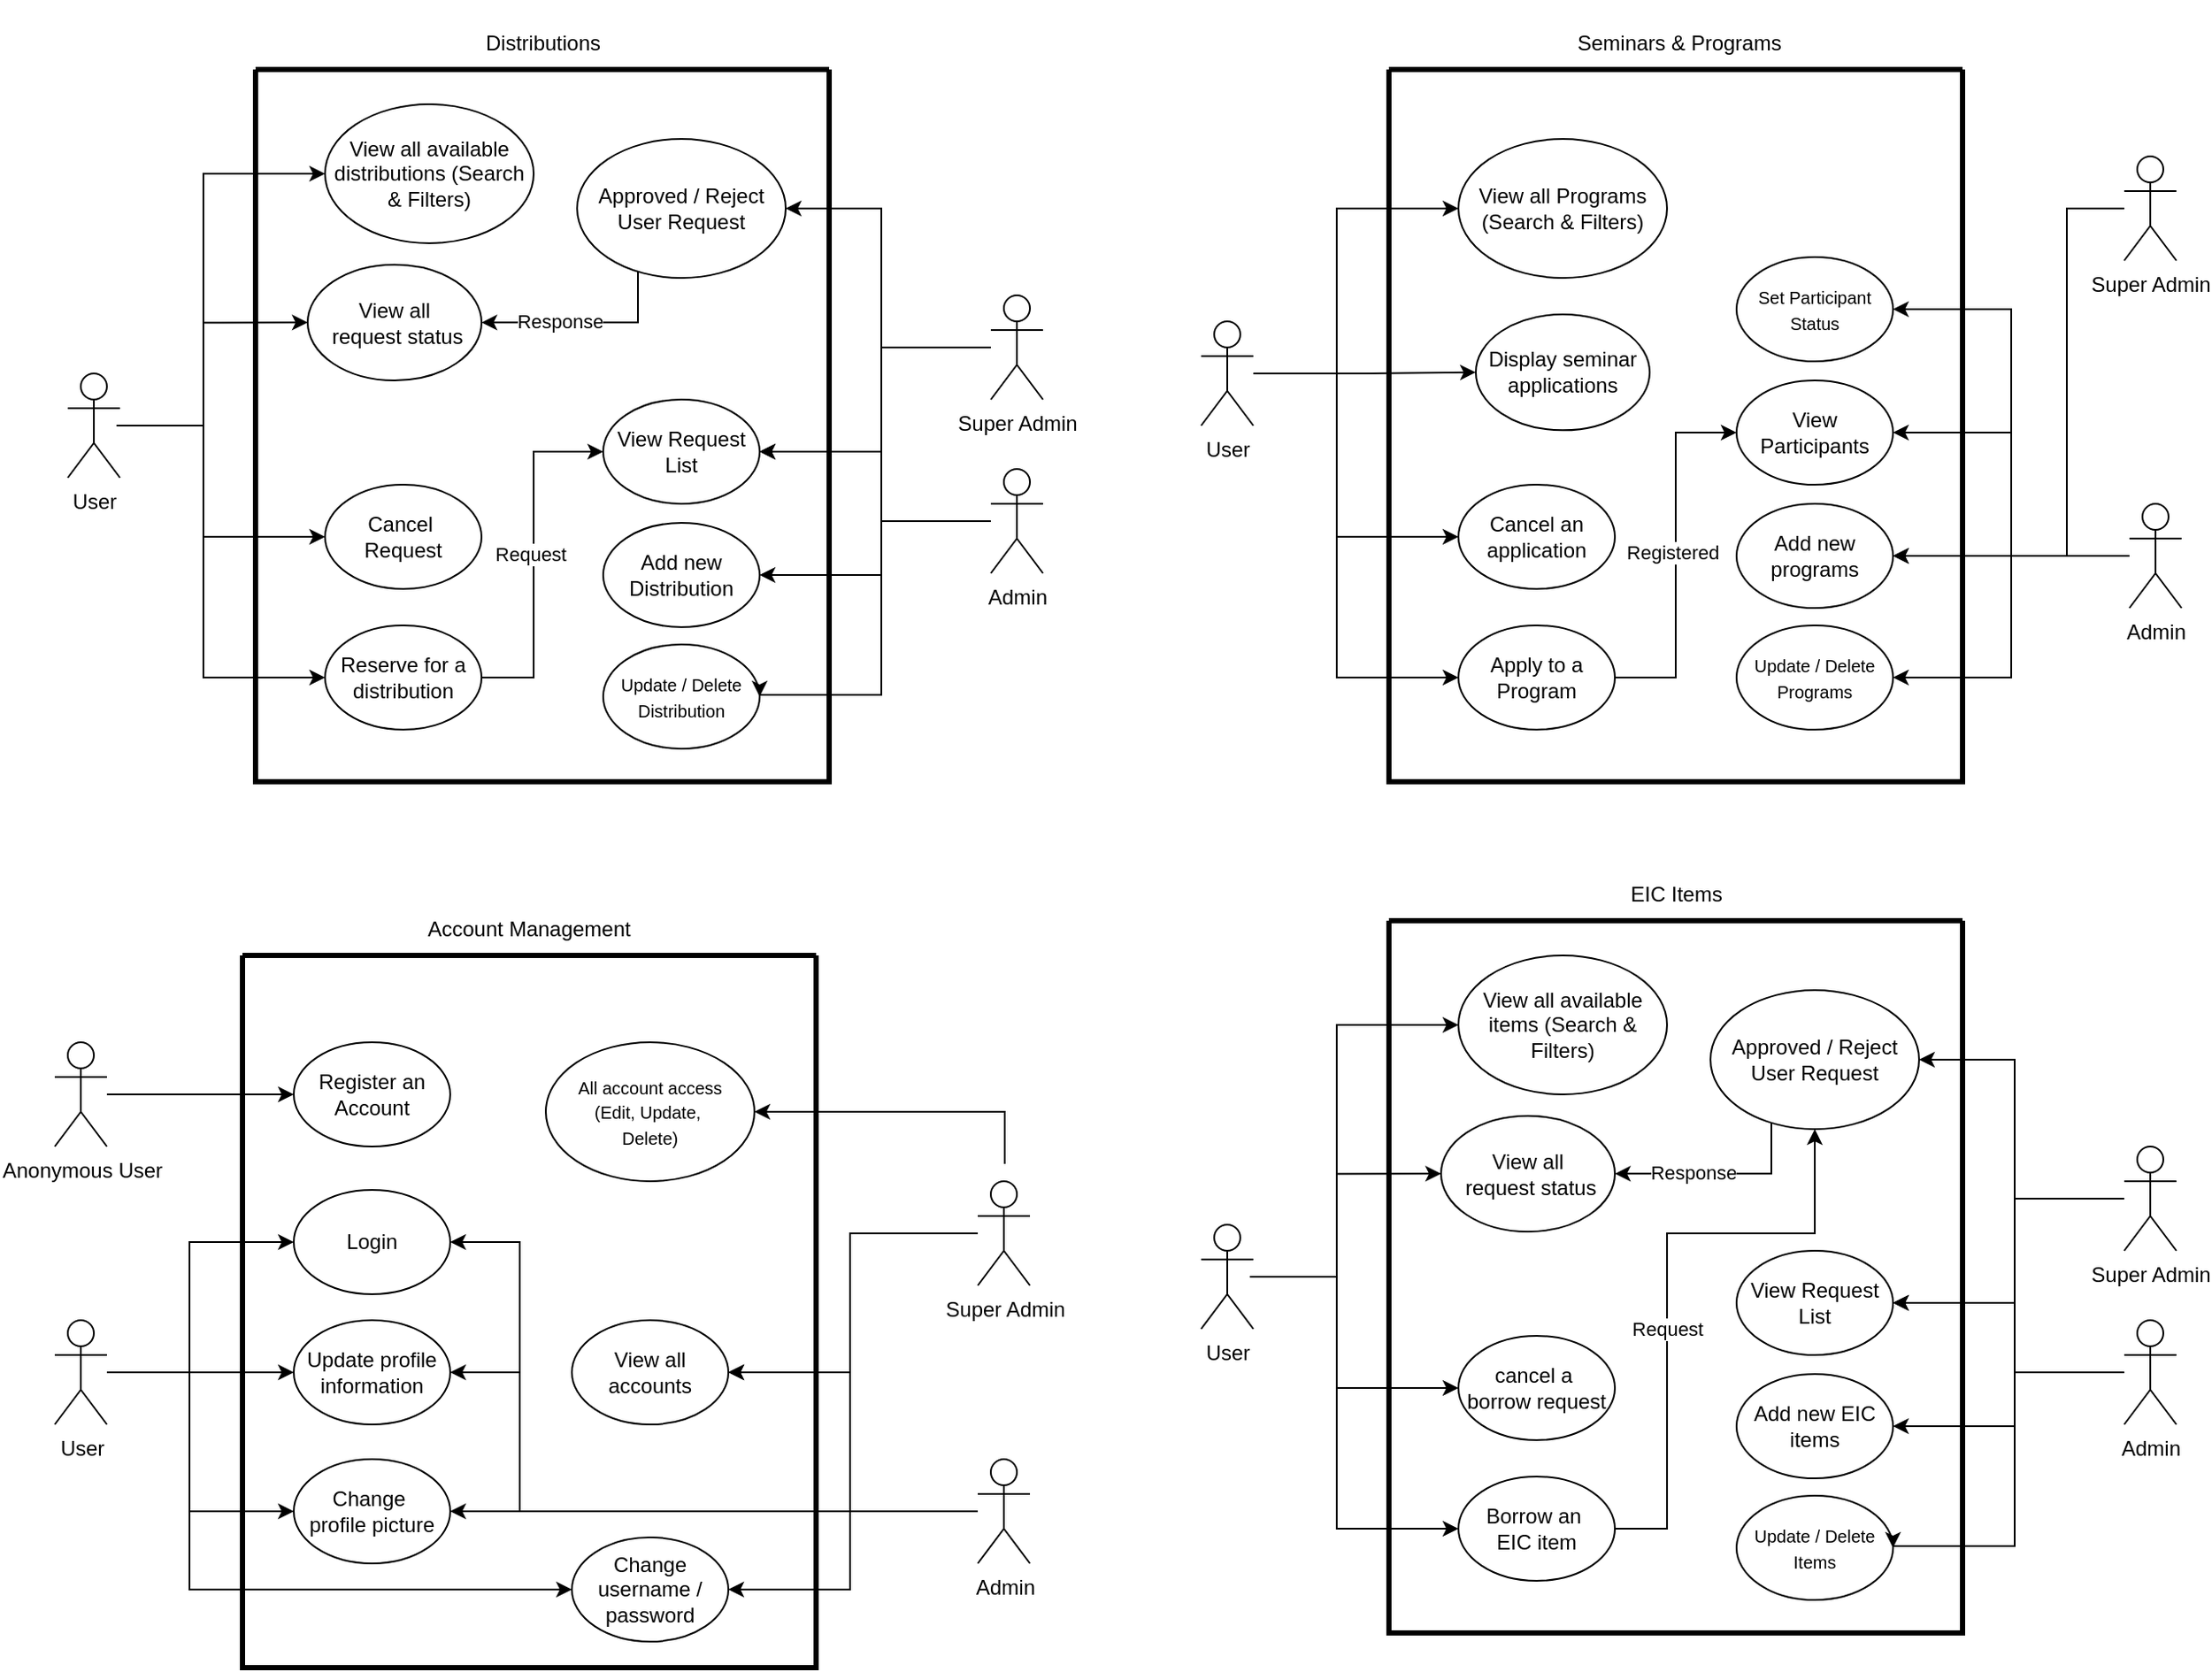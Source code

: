 <mxfile version="27.0.9">
  <diagram name="Page-1" id="b8ooAkGHl98oMmIeoYcj">
    <mxGraphModel dx="3204" dy="1415" grid="1" gridSize="10" guides="1" tooltips="1" connect="1" arrows="1" fold="1" page="1" pageScale="1" pageWidth="827" pageHeight="1169" math="0" shadow="0">
      <root>
        <mxCell id="0" />
        <mxCell id="1" parent="0" />
        <mxCell id="1MSXuhSF4Db2deOBjqfH-4" value="" style="swimlane;startSize=0;strokeWidth=3;" vertex="1" parent="1">
          <mxGeometry x="280" y="410" width="330" height="410" as="geometry">
            <mxRectangle x="280" y="435" width="50" height="40" as="alternateBounds" />
          </mxGeometry>
        </mxCell>
        <mxCell id="1MSXuhSF4Db2deOBjqfH-10" value="Add new programs" style="ellipse;whiteSpace=wrap;html=1;" vertex="1" parent="1MSXuhSF4Db2deOBjqfH-4">
          <mxGeometry x="200" y="250" width="90" height="60" as="geometry" />
        </mxCell>
        <mxCell id="1MSXuhSF4Db2deOBjqfH-15" value="&lt;font style=&quot;font-size: 10px;&quot;&gt;Update / Delete Programs&lt;/font&gt;" style="ellipse;whiteSpace=wrap;html=1;" vertex="1" parent="1MSXuhSF4Db2deOBjqfH-4">
          <mxGeometry x="200" y="320" width="90" height="60" as="geometry" />
        </mxCell>
        <mxCell id="1MSXuhSF4Db2deOBjqfH-23" style="edgeStyle=orthogonalEdgeStyle;rounded=0;orthogonalLoop=1;jettySize=auto;html=1;entryX=0;entryY=0.5;entryDx=0;entryDy=0;" edge="1" parent="1MSXuhSF4Db2deOBjqfH-4" source="1MSXuhSF4Db2deOBjqfH-19" target="1MSXuhSF4Db2deOBjqfH-21">
          <mxGeometry relative="1" as="geometry" />
        </mxCell>
        <mxCell id="1MSXuhSF4Db2deOBjqfH-24" value="Registered" style="edgeLabel;html=1;align=center;verticalAlign=middle;resizable=0;points=[];" vertex="1" connectable="0" parent="1MSXuhSF4Db2deOBjqfH-23">
          <mxGeometry x="0.016" y="2" relative="1" as="geometry">
            <mxPoint as="offset" />
          </mxGeometry>
        </mxCell>
        <mxCell id="1MSXuhSF4Db2deOBjqfH-19" value="Apply to a Program" style="ellipse;whiteSpace=wrap;html=1;" vertex="1" parent="1MSXuhSF4Db2deOBjqfH-4">
          <mxGeometry x="40" y="320" width="90" height="60" as="geometry" />
        </mxCell>
        <mxCell id="1MSXuhSF4Db2deOBjqfH-21" value="View Participants" style="ellipse;whiteSpace=wrap;html=1;" vertex="1" parent="1MSXuhSF4Db2deOBjqfH-4">
          <mxGeometry x="200" y="179" width="90" height="60" as="geometry" />
        </mxCell>
        <mxCell id="1MSXuhSF4Db2deOBjqfH-25" value="&lt;font style=&quot;font-size: 10px;&quot;&gt;Set Participant Status&lt;/font&gt;" style="ellipse;whiteSpace=wrap;html=1;" vertex="1" parent="1MSXuhSF4Db2deOBjqfH-4">
          <mxGeometry x="200" y="108" width="90" height="60" as="geometry" />
        </mxCell>
        <mxCell id="1MSXuhSF4Db2deOBjqfH-27" value="View all Programs (Search &amp;amp; Filters)" style="ellipse;whiteSpace=wrap;html=1;" vertex="1" parent="1MSXuhSF4Db2deOBjqfH-4">
          <mxGeometry x="40" y="40" width="120" height="80" as="geometry" />
        </mxCell>
        <mxCell id="1MSXuhSF4Db2deOBjqfH-29" value="Display seminar applications" style="ellipse;whiteSpace=wrap;html=1;" vertex="1" parent="1MSXuhSF4Db2deOBjqfH-4">
          <mxGeometry x="50" y="141" width="100" height="66.67" as="geometry" />
        </mxCell>
        <mxCell id="1MSXuhSF4Db2deOBjqfH-31" value="Cancel an application" style="ellipse;whiteSpace=wrap;html=1;" vertex="1" parent="1MSXuhSF4Db2deOBjqfH-4">
          <mxGeometry x="40" y="239" width="90" height="60" as="geometry" />
        </mxCell>
        <mxCell id="1MSXuhSF4Db2deOBjqfH-20" style="edgeStyle=orthogonalEdgeStyle;rounded=0;orthogonalLoop=1;jettySize=auto;html=1;entryX=0;entryY=0.5;entryDx=0;entryDy=0;" edge="1" parent="1" source="1MSXuhSF4Db2deOBjqfH-6" target="1MSXuhSF4Db2deOBjqfH-19">
          <mxGeometry relative="1" as="geometry">
            <Array as="points">
              <mxPoint x="250" y="585" />
              <mxPoint x="250" y="760" />
            </Array>
          </mxGeometry>
        </mxCell>
        <mxCell id="1MSXuhSF4Db2deOBjqfH-28" style="edgeStyle=orthogonalEdgeStyle;rounded=0;orthogonalLoop=1;jettySize=auto;html=1;entryX=0;entryY=0.5;entryDx=0;entryDy=0;" edge="1" parent="1" source="1MSXuhSF4Db2deOBjqfH-6" target="1MSXuhSF4Db2deOBjqfH-27">
          <mxGeometry relative="1" as="geometry">
            <Array as="points">
              <mxPoint x="250" y="585" />
              <mxPoint x="250" y="490" />
            </Array>
          </mxGeometry>
        </mxCell>
        <mxCell id="1MSXuhSF4Db2deOBjqfH-30" style="edgeStyle=orthogonalEdgeStyle;rounded=0;orthogonalLoop=1;jettySize=auto;html=1;entryX=0;entryY=0.5;entryDx=0;entryDy=0;" edge="1" parent="1" source="1MSXuhSF4Db2deOBjqfH-6" target="1MSXuhSF4Db2deOBjqfH-29">
          <mxGeometry relative="1" as="geometry" />
        </mxCell>
        <mxCell id="1MSXuhSF4Db2deOBjqfH-32" style="edgeStyle=orthogonalEdgeStyle;rounded=0;orthogonalLoop=1;jettySize=auto;html=1;entryX=0;entryY=0.5;entryDx=0;entryDy=0;" edge="1" parent="1" source="1MSXuhSF4Db2deOBjqfH-6" target="1MSXuhSF4Db2deOBjqfH-31">
          <mxGeometry relative="1" as="geometry">
            <Array as="points">
              <mxPoint x="250" y="585" />
              <mxPoint x="250" y="679" />
            </Array>
          </mxGeometry>
        </mxCell>
        <mxCell id="1MSXuhSF4Db2deOBjqfH-6" value="User" style="shape=umlActor;verticalLabelPosition=bottom;verticalAlign=top;html=1;outlineConnect=0;" vertex="1" parent="1">
          <mxGeometry x="172" y="555" width="30" height="60" as="geometry" />
        </mxCell>
        <mxCell id="1MSXuhSF4Db2deOBjqfH-16" style="edgeStyle=orthogonalEdgeStyle;rounded=0;orthogonalLoop=1;jettySize=auto;html=1;entryX=1;entryY=0.5;entryDx=0;entryDy=0;" edge="1" parent="1" source="1MSXuhSF4Db2deOBjqfH-7" target="1MSXuhSF4Db2deOBjqfH-15">
          <mxGeometry relative="1" as="geometry" />
        </mxCell>
        <mxCell id="1MSXuhSF4Db2deOBjqfH-17" style="edgeStyle=orthogonalEdgeStyle;rounded=0;orthogonalLoop=1;jettySize=auto;html=1;entryX=1;entryY=0.5;entryDx=0;entryDy=0;" edge="1" parent="1" source="1MSXuhSF4Db2deOBjqfH-7" target="1MSXuhSF4Db2deOBjqfH-10">
          <mxGeometry relative="1" as="geometry" />
        </mxCell>
        <mxCell id="1MSXuhSF4Db2deOBjqfH-22" style="edgeStyle=orthogonalEdgeStyle;rounded=0;orthogonalLoop=1;jettySize=auto;html=1;entryX=1;entryY=0.5;entryDx=0;entryDy=0;" edge="1" parent="1" source="1MSXuhSF4Db2deOBjqfH-7" target="1MSXuhSF4Db2deOBjqfH-21">
          <mxGeometry relative="1" as="geometry" />
        </mxCell>
        <mxCell id="1MSXuhSF4Db2deOBjqfH-7" value="Admin" style="shape=umlActor;verticalLabelPosition=bottom;verticalAlign=top;html=1;outlineConnect=0;" vertex="1" parent="1">
          <mxGeometry x="706" y="660" width="30" height="60" as="geometry" />
        </mxCell>
        <mxCell id="1MSXuhSF4Db2deOBjqfH-18" style="edgeStyle=orthogonalEdgeStyle;rounded=0;orthogonalLoop=1;jettySize=auto;html=1;entryX=1;entryY=0.5;entryDx=0;entryDy=0;" edge="1" parent="1" source="1MSXuhSF4Db2deOBjqfH-8" target="1MSXuhSF4Db2deOBjqfH-10">
          <mxGeometry relative="1" as="geometry">
            <Array as="points">
              <mxPoint x="670" y="490" />
              <mxPoint x="670" y="690" />
            </Array>
          </mxGeometry>
        </mxCell>
        <mxCell id="1MSXuhSF4Db2deOBjqfH-8" value="Super Admin" style="shape=umlActor;verticalLabelPosition=bottom;verticalAlign=top;html=1;outlineConnect=0;" vertex="1" parent="1">
          <mxGeometry x="703" y="460" width="30" height="60" as="geometry" />
        </mxCell>
        <mxCell id="1MSXuhSF4Db2deOBjqfH-11" value="&amp;nbsp;Seminars &amp;amp; Programs" style="text;html=1;align=center;verticalAlign=middle;whiteSpace=wrap;rounded=0;" vertex="1" parent="1">
          <mxGeometry x="372.5" y="370" width="145" height="50" as="geometry" />
        </mxCell>
        <mxCell id="1MSXuhSF4Db2deOBjqfH-26" style="edgeStyle=orthogonalEdgeStyle;rounded=0;orthogonalLoop=1;jettySize=auto;html=1;entryX=1;entryY=0.5;entryDx=0;entryDy=0;" edge="1" parent="1" source="1MSXuhSF4Db2deOBjqfH-7" target="1MSXuhSF4Db2deOBjqfH-25">
          <mxGeometry relative="1" as="geometry" />
        </mxCell>
        <mxCell id="1MSXuhSF4Db2deOBjqfH-57" value="" style="swimlane;startSize=0;strokeWidth=3;" vertex="1" parent="1">
          <mxGeometry x="280" y="900" width="330" height="410" as="geometry">
            <mxRectangle x="280" y="435" width="50" height="40" as="alternateBounds" />
          </mxGeometry>
        </mxCell>
        <mxCell id="1MSXuhSF4Db2deOBjqfH-58" value="Add new EIC items" style="ellipse;whiteSpace=wrap;html=1;" vertex="1" parent="1MSXuhSF4Db2deOBjqfH-57">
          <mxGeometry x="200" y="261" width="90" height="60" as="geometry" />
        </mxCell>
        <mxCell id="1MSXuhSF4Db2deOBjqfH-59" value="&lt;font style=&quot;font-size: 10px;&quot;&gt;Update / Delete Items&lt;/font&gt;" style="ellipse;whiteSpace=wrap;html=1;" vertex="1" parent="1MSXuhSF4Db2deOBjqfH-57">
          <mxGeometry x="200" y="331" width="90" height="60" as="geometry" />
        </mxCell>
        <mxCell id="1MSXuhSF4Db2deOBjqfH-60" style="edgeStyle=orthogonalEdgeStyle;rounded=0;orthogonalLoop=1;jettySize=auto;html=1;entryX=0.5;entryY=1;entryDx=0;entryDy=0;" edge="1" parent="1MSXuhSF4Db2deOBjqfH-57" source="1MSXuhSF4Db2deOBjqfH-62" target="1MSXuhSF4Db2deOBjqfH-81">
          <mxGeometry relative="1" as="geometry">
            <Array as="points">
              <mxPoint x="160" y="350" />
              <mxPoint x="160" y="180" />
              <mxPoint x="245" y="180" />
            </Array>
          </mxGeometry>
        </mxCell>
        <mxCell id="1MSXuhSF4Db2deOBjqfH-61" value="Request" style="edgeLabel;html=1;align=center;verticalAlign=middle;resizable=0;points=[];" vertex="1" connectable="0" parent="1MSXuhSF4Db2deOBjqfH-60">
          <mxGeometry x="0.016" y="2" relative="1" as="geometry">
            <mxPoint x="2" y="30" as="offset" />
          </mxGeometry>
        </mxCell>
        <mxCell id="1MSXuhSF4Db2deOBjqfH-62" value="Borrow an&amp;nbsp;&lt;div&gt;EIC item&lt;/div&gt;" style="ellipse;whiteSpace=wrap;html=1;" vertex="1" parent="1MSXuhSF4Db2deOBjqfH-57">
          <mxGeometry x="40" y="320" width="90" height="60" as="geometry" />
        </mxCell>
        <mxCell id="1MSXuhSF4Db2deOBjqfH-63" value="View Request List" style="ellipse;whiteSpace=wrap;html=1;" vertex="1" parent="1MSXuhSF4Db2deOBjqfH-57">
          <mxGeometry x="200" y="190" width="90" height="60" as="geometry" />
        </mxCell>
        <mxCell id="1MSXuhSF4Db2deOBjqfH-65" value="View all available items (Search &amp;amp; Filters)" style="ellipse;whiteSpace=wrap;html=1;" vertex="1" parent="1MSXuhSF4Db2deOBjqfH-57">
          <mxGeometry x="40" y="20" width="120" height="80" as="geometry" />
        </mxCell>
        <mxCell id="1MSXuhSF4Db2deOBjqfH-91" style="edgeStyle=orthogonalEdgeStyle;rounded=0;orthogonalLoop=1;jettySize=auto;html=1;endArrow=none;startFill=1;entryX=0.289;entryY=0.956;entryDx=0;entryDy=0;entryPerimeter=0;startArrow=classic;" edge="1" parent="1MSXuhSF4Db2deOBjqfH-57" source="1MSXuhSF4Db2deOBjqfH-66" target="1MSXuhSF4Db2deOBjqfH-81">
          <mxGeometry relative="1" as="geometry">
            <Array as="points">
              <mxPoint x="220" y="146" />
              <mxPoint x="220" y="116" />
            </Array>
          </mxGeometry>
        </mxCell>
        <mxCell id="1MSXuhSF4Db2deOBjqfH-92" value="Response" style="edgeLabel;html=1;align=center;verticalAlign=middle;resizable=0;points=[];" vertex="1" connectable="0" parent="1MSXuhSF4Db2deOBjqfH-91">
          <mxGeometry x="0.201" y="-2" relative="1" as="geometry">
            <mxPoint x="-27" y="-3" as="offset" />
          </mxGeometry>
        </mxCell>
        <mxCell id="1MSXuhSF4Db2deOBjqfH-66" value="View all&lt;div&gt;&amp;nbsp;request status&lt;/div&gt;" style="ellipse;whiteSpace=wrap;html=1;" vertex="1" parent="1MSXuhSF4Db2deOBjqfH-57">
          <mxGeometry x="30" y="112.33" width="100" height="66.67" as="geometry" />
        </mxCell>
        <mxCell id="1MSXuhSF4Db2deOBjqfH-67" value="cancel a&amp;nbsp;&lt;div&gt;borrow request&lt;/div&gt;" style="ellipse;whiteSpace=wrap;html=1;" vertex="1" parent="1MSXuhSF4Db2deOBjqfH-57">
          <mxGeometry x="40" y="239" width="90" height="60" as="geometry" />
        </mxCell>
        <mxCell id="1MSXuhSF4Db2deOBjqfH-81" value="Approved / Reject&lt;div&gt;User Request&lt;/div&gt;" style="ellipse;whiteSpace=wrap;html=1;" vertex="1" parent="1MSXuhSF4Db2deOBjqfH-57">
          <mxGeometry x="185" y="40" width="120" height="80" as="geometry" />
        </mxCell>
        <mxCell id="1MSXuhSF4Db2deOBjqfH-68" style="edgeStyle=orthogonalEdgeStyle;rounded=0;orthogonalLoop=1;jettySize=auto;html=1;entryX=0;entryY=0.5;entryDx=0;entryDy=0;" edge="1" source="1MSXuhSF4Db2deOBjqfH-72" target="1MSXuhSF4Db2deOBjqfH-62" parent="1">
          <mxGeometry relative="1" as="geometry">
            <Array as="points">
              <mxPoint x="250" y="1105" />
              <mxPoint x="250" y="1250" />
            </Array>
          </mxGeometry>
        </mxCell>
        <mxCell id="1MSXuhSF4Db2deOBjqfH-69" style="edgeStyle=orthogonalEdgeStyle;rounded=0;orthogonalLoop=1;jettySize=auto;html=1;entryX=0;entryY=0.5;entryDx=0;entryDy=0;" edge="1" source="1MSXuhSF4Db2deOBjqfH-72" target="1MSXuhSF4Db2deOBjqfH-65" parent="1">
          <mxGeometry relative="1" as="geometry">
            <Array as="points">
              <mxPoint x="250" y="1105" />
              <mxPoint x="250" y="960" />
            </Array>
          </mxGeometry>
        </mxCell>
        <mxCell id="1MSXuhSF4Db2deOBjqfH-70" style="edgeStyle=orthogonalEdgeStyle;rounded=0;orthogonalLoop=1;jettySize=auto;html=1;entryX=0;entryY=0.5;entryDx=0;entryDy=0;" edge="1" source="1MSXuhSF4Db2deOBjqfH-72" target="1MSXuhSF4Db2deOBjqfH-66" parent="1">
          <mxGeometry relative="1" as="geometry">
            <Array as="points">
              <mxPoint x="250" y="1105" />
              <mxPoint x="250" y="1046" />
            </Array>
          </mxGeometry>
        </mxCell>
        <mxCell id="1MSXuhSF4Db2deOBjqfH-71" style="edgeStyle=orthogonalEdgeStyle;rounded=0;orthogonalLoop=1;jettySize=auto;html=1;entryX=0;entryY=0.5;entryDx=0;entryDy=0;" edge="1" target="1MSXuhSF4Db2deOBjqfH-67" parent="1">
          <mxGeometry relative="1" as="geometry">
            <mxPoint x="200" y="1105" as="sourcePoint" />
            <Array as="points">
              <mxPoint x="250" y="1105" />
              <mxPoint x="250" y="1169" />
            </Array>
          </mxGeometry>
        </mxCell>
        <mxCell id="1MSXuhSF4Db2deOBjqfH-72" value="User" style="shape=umlActor;verticalLabelPosition=bottom;verticalAlign=top;html=1;outlineConnect=0;" vertex="1" parent="1">
          <mxGeometry x="172" y="1075" width="30" height="60" as="geometry" />
        </mxCell>
        <mxCell id="1MSXuhSF4Db2deOBjqfH-84" style="edgeStyle=orthogonalEdgeStyle;rounded=0;orthogonalLoop=1;jettySize=auto;html=1;entryX=1;entryY=0.5;entryDx=0;entryDy=0;" edge="1" parent="1" source="1MSXuhSF4Db2deOBjqfH-76" target="1MSXuhSF4Db2deOBjqfH-63">
          <mxGeometry relative="1" as="geometry">
            <Array as="points">
              <mxPoint x="640" y="1160" />
              <mxPoint x="640" y="1120" />
            </Array>
          </mxGeometry>
        </mxCell>
        <mxCell id="1MSXuhSF4Db2deOBjqfH-86" style="edgeStyle=orthogonalEdgeStyle;rounded=0;orthogonalLoop=1;jettySize=auto;html=1;" edge="1" parent="1" source="1MSXuhSF4Db2deOBjqfH-76" target="1MSXuhSF4Db2deOBjqfH-58">
          <mxGeometry relative="1" as="geometry">
            <Array as="points">
              <mxPoint x="640" y="1160" />
              <mxPoint x="640" y="1191" />
            </Array>
          </mxGeometry>
        </mxCell>
        <mxCell id="1MSXuhSF4Db2deOBjqfH-87" style="edgeStyle=orthogonalEdgeStyle;rounded=0;orthogonalLoop=1;jettySize=auto;html=1;entryX=1;entryY=0.5;entryDx=0;entryDy=0;" edge="1" parent="1" source="1MSXuhSF4Db2deOBjqfH-76" target="1MSXuhSF4Db2deOBjqfH-59">
          <mxGeometry relative="1" as="geometry">
            <Array as="points">
              <mxPoint x="640" y="1160" />
              <mxPoint x="640" y="1260" />
              <mxPoint x="570" y="1260" />
            </Array>
          </mxGeometry>
        </mxCell>
        <mxCell id="1MSXuhSF4Db2deOBjqfH-88" style="edgeStyle=orthogonalEdgeStyle;rounded=0;orthogonalLoop=1;jettySize=auto;html=1;entryX=1;entryY=0.5;entryDx=0;entryDy=0;" edge="1" parent="1" source="1MSXuhSF4Db2deOBjqfH-76" target="1MSXuhSF4Db2deOBjqfH-81">
          <mxGeometry relative="1" as="geometry">
            <Array as="points">
              <mxPoint x="640" y="1160" />
              <mxPoint x="640" y="980" />
            </Array>
          </mxGeometry>
        </mxCell>
        <mxCell id="1MSXuhSF4Db2deOBjqfH-76" value="Admin" style="shape=umlActor;verticalLabelPosition=bottom;verticalAlign=top;html=1;outlineConnect=0;" vertex="1" parent="1">
          <mxGeometry x="703" y="1130" width="30" height="60" as="geometry" />
        </mxCell>
        <mxCell id="1MSXuhSF4Db2deOBjqfH-90" style="edgeStyle=orthogonalEdgeStyle;rounded=0;orthogonalLoop=1;jettySize=auto;html=1;entryX=1;entryY=0.5;entryDx=0;entryDy=0;" edge="1" parent="1" source="1MSXuhSF4Db2deOBjqfH-78" target="1MSXuhSF4Db2deOBjqfH-63">
          <mxGeometry relative="1" as="geometry">
            <Array as="points">
              <mxPoint x="640" y="1060" />
              <mxPoint x="640" y="1120" />
            </Array>
          </mxGeometry>
        </mxCell>
        <mxCell id="1MSXuhSF4Db2deOBjqfH-78" value="Super Admin" style="shape=umlActor;verticalLabelPosition=bottom;verticalAlign=top;html=1;outlineConnect=0;" vertex="1" parent="1">
          <mxGeometry x="703" y="1030" width="30" height="60" as="geometry" />
        </mxCell>
        <mxCell id="1MSXuhSF4Db2deOBjqfH-79" value="EIC Items" style="text;html=1;align=center;verticalAlign=middle;whiteSpace=wrap;rounded=0;" vertex="1" parent="1">
          <mxGeometry x="372.5" y="860" width="145" height="50" as="geometry" />
        </mxCell>
        <mxCell id="1MSXuhSF4Db2deOBjqfH-94" value="" style="swimlane;startSize=0;strokeWidth=3;" vertex="1" parent="1">
          <mxGeometry x="-372" y="410" width="330" height="410" as="geometry">
            <mxRectangle x="280" y="435" width="50" height="40" as="alternateBounds" />
          </mxGeometry>
        </mxCell>
        <mxCell id="1MSXuhSF4Db2deOBjqfH-95" value="Add new Distribution" style="ellipse;whiteSpace=wrap;html=1;" vertex="1" parent="1MSXuhSF4Db2deOBjqfH-94">
          <mxGeometry x="200" y="261" width="90" height="60" as="geometry" />
        </mxCell>
        <mxCell id="1MSXuhSF4Db2deOBjqfH-96" value="&lt;font style=&quot;font-size: 10px;&quot;&gt;Update / Delete Distribution&lt;/font&gt;" style="ellipse;whiteSpace=wrap;html=1;" vertex="1" parent="1MSXuhSF4Db2deOBjqfH-94">
          <mxGeometry x="200" y="331" width="90" height="60" as="geometry" />
        </mxCell>
        <mxCell id="1MSXuhSF4Db2deOBjqfH-97" style="edgeStyle=orthogonalEdgeStyle;rounded=0;orthogonalLoop=1;jettySize=auto;html=1;entryX=0;entryY=0.5;entryDx=0;entryDy=0;" edge="1" parent="1MSXuhSF4Db2deOBjqfH-94" source="1MSXuhSF4Db2deOBjqfH-99" target="1MSXuhSF4Db2deOBjqfH-100">
          <mxGeometry relative="1" as="geometry">
            <Array as="points">
              <mxPoint x="160" y="350" />
              <mxPoint x="160" y="220" />
            </Array>
          </mxGeometry>
        </mxCell>
        <mxCell id="1MSXuhSF4Db2deOBjqfH-98" value="Request" style="edgeLabel;html=1;align=center;verticalAlign=middle;resizable=0;points=[];" vertex="1" connectable="0" parent="1MSXuhSF4Db2deOBjqfH-97">
          <mxGeometry x="0.016" y="2" relative="1" as="geometry">
            <mxPoint as="offset" />
          </mxGeometry>
        </mxCell>
        <mxCell id="1MSXuhSF4Db2deOBjqfH-99" value="Reserve for a distribution" style="ellipse;whiteSpace=wrap;html=1;" vertex="1" parent="1MSXuhSF4Db2deOBjqfH-94">
          <mxGeometry x="40" y="320" width="90" height="60" as="geometry" />
        </mxCell>
        <mxCell id="1MSXuhSF4Db2deOBjqfH-100" value="View Request List" style="ellipse;whiteSpace=wrap;html=1;" vertex="1" parent="1MSXuhSF4Db2deOBjqfH-94">
          <mxGeometry x="200" y="190" width="90" height="60" as="geometry" />
        </mxCell>
        <mxCell id="1MSXuhSF4Db2deOBjqfH-101" value="View all available distributions (Search &amp;amp; Filters)" style="ellipse;whiteSpace=wrap;html=1;" vertex="1" parent="1MSXuhSF4Db2deOBjqfH-94">
          <mxGeometry x="40" y="20" width="120" height="80" as="geometry" />
        </mxCell>
        <mxCell id="1MSXuhSF4Db2deOBjqfH-102" style="edgeStyle=orthogonalEdgeStyle;rounded=0;orthogonalLoop=1;jettySize=auto;html=1;endArrow=none;startFill=1;entryX=0.289;entryY=0.956;entryDx=0;entryDy=0;entryPerimeter=0;startArrow=classic;" edge="1" parent="1MSXuhSF4Db2deOBjqfH-94" source="1MSXuhSF4Db2deOBjqfH-104" target="1MSXuhSF4Db2deOBjqfH-106">
          <mxGeometry relative="1" as="geometry">
            <Array as="points">
              <mxPoint x="220" y="146" />
              <mxPoint x="220" y="116" />
            </Array>
          </mxGeometry>
        </mxCell>
        <mxCell id="1MSXuhSF4Db2deOBjqfH-103" value="Response" style="edgeLabel;html=1;align=center;verticalAlign=middle;resizable=0;points=[];" vertex="1" connectable="0" parent="1MSXuhSF4Db2deOBjqfH-102">
          <mxGeometry x="0.201" y="-2" relative="1" as="geometry">
            <mxPoint x="-27" y="-3" as="offset" />
          </mxGeometry>
        </mxCell>
        <mxCell id="1MSXuhSF4Db2deOBjqfH-104" value="View all&lt;div&gt;&amp;nbsp;request status&lt;/div&gt;" style="ellipse;whiteSpace=wrap;html=1;" vertex="1" parent="1MSXuhSF4Db2deOBjqfH-94">
          <mxGeometry x="30" y="112.33" width="100" height="66.67" as="geometry" />
        </mxCell>
        <mxCell id="1MSXuhSF4Db2deOBjqfH-105" value="Cancel&amp;nbsp;&lt;div&gt;Request&lt;/div&gt;" style="ellipse;whiteSpace=wrap;html=1;" vertex="1" parent="1MSXuhSF4Db2deOBjqfH-94">
          <mxGeometry x="40" y="239" width="90" height="60" as="geometry" />
        </mxCell>
        <mxCell id="1MSXuhSF4Db2deOBjqfH-106" value="Approved / Reject&lt;div&gt;User Request&lt;/div&gt;" style="ellipse;whiteSpace=wrap;html=1;" vertex="1" parent="1MSXuhSF4Db2deOBjqfH-94">
          <mxGeometry x="185" y="40" width="120" height="80" as="geometry" />
        </mxCell>
        <mxCell id="1MSXuhSF4Db2deOBjqfH-107" style="edgeStyle=orthogonalEdgeStyle;rounded=0;orthogonalLoop=1;jettySize=auto;html=1;entryX=0;entryY=0.5;entryDx=0;entryDy=0;" edge="1" source="1MSXuhSF4Db2deOBjqfH-111" target="1MSXuhSF4Db2deOBjqfH-99" parent="1">
          <mxGeometry relative="1" as="geometry">
            <Array as="points">
              <mxPoint x="-402" y="615" />
              <mxPoint x="-402" y="760" />
            </Array>
          </mxGeometry>
        </mxCell>
        <mxCell id="1MSXuhSF4Db2deOBjqfH-108" style="edgeStyle=orthogonalEdgeStyle;rounded=0;orthogonalLoop=1;jettySize=auto;html=1;entryX=0;entryY=0.5;entryDx=0;entryDy=0;" edge="1" source="1MSXuhSF4Db2deOBjqfH-111" target="1MSXuhSF4Db2deOBjqfH-101" parent="1">
          <mxGeometry relative="1" as="geometry">
            <Array as="points">
              <mxPoint x="-402" y="615" />
              <mxPoint x="-402" y="470" />
            </Array>
          </mxGeometry>
        </mxCell>
        <mxCell id="1MSXuhSF4Db2deOBjqfH-109" style="edgeStyle=orthogonalEdgeStyle;rounded=0;orthogonalLoop=1;jettySize=auto;html=1;entryX=0;entryY=0.5;entryDx=0;entryDy=0;" edge="1" source="1MSXuhSF4Db2deOBjqfH-111" target="1MSXuhSF4Db2deOBjqfH-104" parent="1">
          <mxGeometry relative="1" as="geometry">
            <Array as="points">
              <mxPoint x="-402" y="615" />
              <mxPoint x="-402" y="556" />
            </Array>
          </mxGeometry>
        </mxCell>
        <mxCell id="1MSXuhSF4Db2deOBjqfH-110" style="edgeStyle=orthogonalEdgeStyle;rounded=0;orthogonalLoop=1;jettySize=auto;html=1;entryX=0;entryY=0.5;entryDx=0;entryDy=0;" edge="1" target="1MSXuhSF4Db2deOBjqfH-105" parent="1">
          <mxGeometry relative="1" as="geometry">
            <mxPoint x="-452" y="615" as="sourcePoint" />
            <Array as="points">
              <mxPoint x="-402" y="615" />
              <mxPoint x="-402" y="679" />
            </Array>
          </mxGeometry>
        </mxCell>
        <mxCell id="1MSXuhSF4Db2deOBjqfH-111" value="User" style="shape=umlActor;verticalLabelPosition=bottom;verticalAlign=top;html=1;outlineConnect=0;" vertex="1" parent="1">
          <mxGeometry x="-480" y="585" width="30" height="60" as="geometry" />
        </mxCell>
        <mxCell id="1MSXuhSF4Db2deOBjqfH-112" style="edgeStyle=orthogonalEdgeStyle;rounded=0;orthogonalLoop=1;jettySize=auto;html=1;entryX=1;entryY=0.5;entryDx=0;entryDy=0;" edge="1" source="1MSXuhSF4Db2deOBjqfH-116" target="1MSXuhSF4Db2deOBjqfH-100" parent="1">
          <mxGeometry relative="1" as="geometry">
            <Array as="points">
              <mxPoint x="-12" y="670" />
              <mxPoint x="-12" y="630" />
            </Array>
          </mxGeometry>
        </mxCell>
        <mxCell id="1MSXuhSF4Db2deOBjqfH-113" style="edgeStyle=orthogonalEdgeStyle;rounded=0;orthogonalLoop=1;jettySize=auto;html=1;" edge="1" source="1MSXuhSF4Db2deOBjqfH-116" target="1MSXuhSF4Db2deOBjqfH-95" parent="1">
          <mxGeometry relative="1" as="geometry">
            <Array as="points">
              <mxPoint x="-12" y="670" />
              <mxPoint x="-12" y="701" />
            </Array>
          </mxGeometry>
        </mxCell>
        <mxCell id="1MSXuhSF4Db2deOBjqfH-114" style="edgeStyle=orthogonalEdgeStyle;rounded=0;orthogonalLoop=1;jettySize=auto;html=1;entryX=1;entryY=0.5;entryDx=0;entryDy=0;" edge="1" source="1MSXuhSF4Db2deOBjqfH-116" target="1MSXuhSF4Db2deOBjqfH-96" parent="1">
          <mxGeometry relative="1" as="geometry">
            <Array as="points">
              <mxPoint x="-12" y="670" />
              <mxPoint x="-12" y="770" />
              <mxPoint x="-82" y="770" />
            </Array>
          </mxGeometry>
        </mxCell>
        <mxCell id="1MSXuhSF4Db2deOBjqfH-115" style="edgeStyle=orthogonalEdgeStyle;rounded=0;orthogonalLoop=1;jettySize=auto;html=1;entryX=1;entryY=0.5;entryDx=0;entryDy=0;" edge="1" source="1MSXuhSF4Db2deOBjqfH-116" target="1MSXuhSF4Db2deOBjqfH-106" parent="1">
          <mxGeometry relative="1" as="geometry">
            <Array as="points">
              <mxPoint x="-12" y="670" />
              <mxPoint x="-12" y="490" />
            </Array>
          </mxGeometry>
        </mxCell>
        <mxCell id="1MSXuhSF4Db2deOBjqfH-116" value="Admin" style="shape=umlActor;verticalLabelPosition=bottom;verticalAlign=top;html=1;outlineConnect=0;" vertex="1" parent="1">
          <mxGeometry x="51" y="640" width="30" height="60" as="geometry" />
        </mxCell>
        <mxCell id="1MSXuhSF4Db2deOBjqfH-117" style="edgeStyle=orthogonalEdgeStyle;rounded=0;orthogonalLoop=1;jettySize=auto;html=1;entryX=1;entryY=0.5;entryDx=0;entryDy=0;" edge="1" source="1MSXuhSF4Db2deOBjqfH-118" target="1MSXuhSF4Db2deOBjqfH-100" parent="1">
          <mxGeometry relative="1" as="geometry">
            <Array as="points">
              <mxPoint x="-12" y="570" />
              <mxPoint x="-12" y="630" />
            </Array>
          </mxGeometry>
        </mxCell>
        <mxCell id="1MSXuhSF4Db2deOBjqfH-118" value="Super Admin" style="shape=umlActor;verticalLabelPosition=bottom;verticalAlign=top;html=1;outlineConnect=0;" vertex="1" parent="1">
          <mxGeometry x="51" y="540" width="30" height="60" as="geometry" />
        </mxCell>
        <mxCell id="1MSXuhSF4Db2deOBjqfH-119" value="Distributions" style="text;html=1;align=center;verticalAlign=middle;whiteSpace=wrap;rounded=0;" vertex="1" parent="1">
          <mxGeometry x="-279.5" y="370" width="145" height="50" as="geometry" />
        </mxCell>
        <mxCell id="1MSXuhSF4Db2deOBjqfH-148" value="" style="swimlane;startSize=0;strokeWidth=3;" vertex="1" parent="1">
          <mxGeometry x="-379.5" y="920" width="330" height="410" as="geometry">
            <mxRectangle x="280" y="435" width="50" height="40" as="alternateBounds" />
          </mxGeometry>
        </mxCell>
        <mxCell id="1MSXuhSF4Db2deOBjqfH-175" value="Register an Account" style="ellipse;whiteSpace=wrap;html=1;" vertex="1" parent="1MSXuhSF4Db2deOBjqfH-148">
          <mxGeometry x="29.5" y="50" width="90" height="60" as="geometry" />
        </mxCell>
        <mxCell id="1MSXuhSF4Db2deOBjqfH-176" value="Login" style="ellipse;whiteSpace=wrap;html=1;" vertex="1" parent="1MSXuhSF4Db2deOBjqfH-148">
          <mxGeometry x="29.5" y="135" width="90" height="60" as="geometry" />
        </mxCell>
        <mxCell id="1MSXuhSF4Db2deOBjqfH-179" value="Update profile information" style="ellipse;whiteSpace=wrap;html=1;" vertex="1" parent="1MSXuhSF4Db2deOBjqfH-148">
          <mxGeometry x="29.5" y="210" width="90" height="60" as="geometry" />
        </mxCell>
        <mxCell id="1MSXuhSF4Db2deOBjqfH-180" value="Change&amp;nbsp;&lt;div&gt;profile picture&lt;/div&gt;" style="ellipse;whiteSpace=wrap;html=1;" vertex="1" parent="1MSXuhSF4Db2deOBjqfH-148">
          <mxGeometry x="29.5" y="290" width="90" height="60" as="geometry" />
        </mxCell>
        <mxCell id="1MSXuhSF4Db2deOBjqfH-185" value="View all accounts" style="ellipse;whiteSpace=wrap;html=1;" vertex="1" parent="1MSXuhSF4Db2deOBjqfH-148">
          <mxGeometry x="189.5" y="210" width="90" height="60" as="geometry" />
        </mxCell>
        <mxCell id="1MSXuhSF4Db2deOBjqfH-192" value="&lt;span style=&quot;font-size: 10px;&quot;&gt;All account access&lt;/span&gt;&lt;br&gt;&lt;div&gt;&lt;div&gt;&lt;font style=&quot;font-size: 10px;&quot;&gt;(Edit, Update,&amp;nbsp;&lt;/font&gt;&lt;/div&gt;&lt;div&gt;&lt;font style=&quot;font-size: 10px;&quot;&gt;Delete)&lt;/font&gt;&lt;/div&gt;&lt;/div&gt;" style="ellipse;whiteSpace=wrap;html=1;" vertex="1" parent="1MSXuhSF4Db2deOBjqfH-148">
          <mxGeometry x="174.5" y="50" width="120" height="80" as="geometry" />
        </mxCell>
        <mxCell id="1MSXuhSF4Db2deOBjqfH-196" value="Change username / password" style="ellipse;whiteSpace=wrap;html=1;" vertex="1" parent="1MSXuhSF4Db2deOBjqfH-148">
          <mxGeometry x="189.5" y="335" width="90" height="60" as="geometry" />
        </mxCell>
        <mxCell id="1MSXuhSF4Db2deOBjqfH-177" style="edgeStyle=orthogonalEdgeStyle;rounded=0;orthogonalLoop=1;jettySize=auto;html=1;entryX=0;entryY=0.5;entryDx=0;entryDy=0;" edge="1" parent="1" source="1MSXuhSF4Db2deOBjqfH-165" target="1MSXuhSF4Db2deOBjqfH-176">
          <mxGeometry relative="1" as="geometry">
            <Array as="points">
              <mxPoint x="-410" y="1160" />
              <mxPoint x="-410" y="1085" />
            </Array>
          </mxGeometry>
        </mxCell>
        <mxCell id="1MSXuhSF4Db2deOBjqfH-181" style="edgeStyle=orthogonalEdgeStyle;rounded=0;orthogonalLoop=1;jettySize=auto;html=1;entryX=0;entryY=0.5;entryDx=0;entryDy=0;" edge="1" parent="1" source="1MSXuhSF4Db2deOBjqfH-165" target="1MSXuhSF4Db2deOBjqfH-179">
          <mxGeometry relative="1" as="geometry" />
        </mxCell>
        <mxCell id="1MSXuhSF4Db2deOBjqfH-182" style="edgeStyle=orthogonalEdgeStyle;rounded=0;orthogonalLoop=1;jettySize=auto;html=1;entryX=0;entryY=0.5;entryDx=0;entryDy=0;" edge="1" parent="1" source="1MSXuhSF4Db2deOBjqfH-165" target="1MSXuhSF4Db2deOBjqfH-180">
          <mxGeometry relative="1" as="geometry">
            <Array as="points">
              <mxPoint x="-410" y="1160" />
              <mxPoint x="-410" y="1240" />
            </Array>
          </mxGeometry>
        </mxCell>
        <mxCell id="1MSXuhSF4Db2deOBjqfH-198" style="edgeStyle=orthogonalEdgeStyle;rounded=0;orthogonalLoop=1;jettySize=auto;html=1;entryX=0;entryY=0.5;entryDx=0;entryDy=0;" edge="1" parent="1" source="1MSXuhSF4Db2deOBjqfH-165" target="1MSXuhSF4Db2deOBjqfH-196">
          <mxGeometry relative="1" as="geometry">
            <Array as="points">
              <mxPoint x="-410" y="1160" />
              <mxPoint x="-410" y="1285" />
            </Array>
          </mxGeometry>
        </mxCell>
        <mxCell id="1MSXuhSF4Db2deOBjqfH-165" value="User" style="shape=umlActor;verticalLabelPosition=bottom;verticalAlign=top;html=1;outlineConnect=0;" vertex="1" parent="1">
          <mxGeometry x="-487.5" y="1130" width="30" height="60" as="geometry" />
        </mxCell>
        <mxCell id="1MSXuhSF4Db2deOBjqfH-186" style="edgeStyle=orthogonalEdgeStyle;rounded=0;orthogonalLoop=1;jettySize=auto;html=1;entryX=1;entryY=0.5;entryDx=0;entryDy=0;" edge="1" parent="1" source="1MSXuhSF4Db2deOBjqfH-170" target="1MSXuhSF4Db2deOBjqfH-185">
          <mxGeometry relative="1" as="geometry">
            <Array as="points">
              <mxPoint x="-30" y="1240" />
              <mxPoint x="-30" y="1160" />
            </Array>
          </mxGeometry>
        </mxCell>
        <mxCell id="1MSXuhSF4Db2deOBjqfH-189" style="edgeStyle=orthogonalEdgeStyle;rounded=0;orthogonalLoop=1;jettySize=auto;html=1;entryX=1;entryY=0.5;entryDx=0;entryDy=0;" edge="1" parent="1" target="1MSXuhSF4Db2deOBjqfH-180">
          <mxGeometry relative="1" as="geometry">
            <mxPoint x="40" y="1240" as="sourcePoint" />
            <Array as="points">
              <mxPoint x="40" y="1240" />
            </Array>
          </mxGeometry>
        </mxCell>
        <mxCell id="1MSXuhSF4Db2deOBjqfH-190" style="edgeStyle=orthogonalEdgeStyle;rounded=0;orthogonalLoop=1;jettySize=auto;html=1;entryX=1;entryY=0.5;entryDx=0;entryDy=0;" edge="1" parent="1" target="1MSXuhSF4Db2deOBjqfH-179">
          <mxGeometry relative="1" as="geometry">
            <mxPoint x="40" y="1240" as="sourcePoint" />
            <Array as="points">
              <mxPoint x="40" y="1240" />
              <mxPoint x="-220" y="1240" />
              <mxPoint x="-220" y="1160" />
            </Array>
          </mxGeometry>
        </mxCell>
        <mxCell id="1MSXuhSF4Db2deOBjqfH-191" style="edgeStyle=orthogonalEdgeStyle;rounded=0;orthogonalLoop=1;jettySize=auto;html=1;entryX=1;entryY=0.5;entryDx=0;entryDy=0;" edge="1" parent="1" target="1MSXuhSF4Db2deOBjqfH-176">
          <mxGeometry relative="1" as="geometry">
            <mxPoint x="40" y="1240" as="sourcePoint" />
            <Array as="points">
              <mxPoint x="40" y="1240" />
              <mxPoint x="-220" y="1240" />
              <mxPoint x="-220" y="1085" />
            </Array>
          </mxGeometry>
        </mxCell>
        <mxCell id="1MSXuhSF4Db2deOBjqfH-197" style="edgeStyle=orthogonalEdgeStyle;rounded=0;orthogonalLoop=1;jettySize=auto;html=1;entryX=1;entryY=0.5;entryDx=0;entryDy=0;" edge="1" parent="1" target="1MSXuhSF4Db2deOBjqfH-196">
          <mxGeometry relative="1" as="geometry">
            <mxPoint x="40" y="1240" as="sourcePoint" />
            <Array as="points">
              <mxPoint x="-30" y="1240" />
              <mxPoint x="-30" y="1285" />
            </Array>
          </mxGeometry>
        </mxCell>
        <mxCell id="1MSXuhSF4Db2deOBjqfH-170" value="Admin" style="shape=umlActor;verticalLabelPosition=bottom;verticalAlign=top;html=1;outlineConnect=0;" vertex="1" parent="1">
          <mxGeometry x="43.5" y="1210" width="30" height="60" as="geometry" />
        </mxCell>
        <mxCell id="1MSXuhSF4Db2deOBjqfH-187" style="edgeStyle=orthogonalEdgeStyle;rounded=0;orthogonalLoop=1;jettySize=auto;html=1;entryX=1;entryY=0.5;entryDx=0;entryDy=0;" edge="1" parent="1" source="1MSXuhSF4Db2deOBjqfH-172" target="1MSXuhSF4Db2deOBjqfH-185">
          <mxGeometry relative="1" as="geometry">
            <Array as="points">
              <mxPoint x="-30" y="1080" />
              <mxPoint x="-30" y="1160" />
            </Array>
          </mxGeometry>
        </mxCell>
        <mxCell id="1MSXuhSF4Db2deOBjqfH-193" style="edgeStyle=orthogonalEdgeStyle;rounded=0;orthogonalLoop=1;jettySize=auto;html=1;entryX=1;entryY=0.5;entryDx=0;entryDy=0;" edge="1" parent="1" target="1MSXuhSF4Db2deOBjqfH-192">
          <mxGeometry relative="1" as="geometry">
            <mxPoint x="59" y="1040" as="sourcePoint" />
            <Array as="points">
              <mxPoint x="59" y="1010" />
            </Array>
          </mxGeometry>
        </mxCell>
        <mxCell id="1MSXuhSF4Db2deOBjqfH-172" value="Super Admin" style="shape=umlActor;verticalLabelPosition=bottom;verticalAlign=top;html=1;outlineConnect=0;" vertex="1" parent="1">
          <mxGeometry x="43.5" y="1050" width="30" height="60" as="geometry" />
        </mxCell>
        <mxCell id="1MSXuhSF4Db2deOBjqfH-173" value="Account Management" style="text;html=1;align=center;verticalAlign=middle;whiteSpace=wrap;rounded=0;" vertex="1" parent="1">
          <mxGeometry x="-287" y="880" width="145" height="50" as="geometry" />
        </mxCell>
        <mxCell id="1MSXuhSF4Db2deOBjqfH-195" style="edgeStyle=orthogonalEdgeStyle;rounded=0;orthogonalLoop=1;jettySize=auto;html=1;entryX=0;entryY=0.5;entryDx=0;entryDy=0;" edge="1" parent="1" source="1MSXuhSF4Db2deOBjqfH-194" target="1MSXuhSF4Db2deOBjqfH-175">
          <mxGeometry relative="1" as="geometry" />
        </mxCell>
        <mxCell id="1MSXuhSF4Db2deOBjqfH-194" value="Anonymous User" style="shape=umlActor;verticalLabelPosition=bottom;verticalAlign=top;html=1;outlineConnect=0;" vertex="1" parent="1">
          <mxGeometry x="-487.5" y="970" width="30" height="60" as="geometry" />
        </mxCell>
      </root>
    </mxGraphModel>
  </diagram>
</mxfile>
